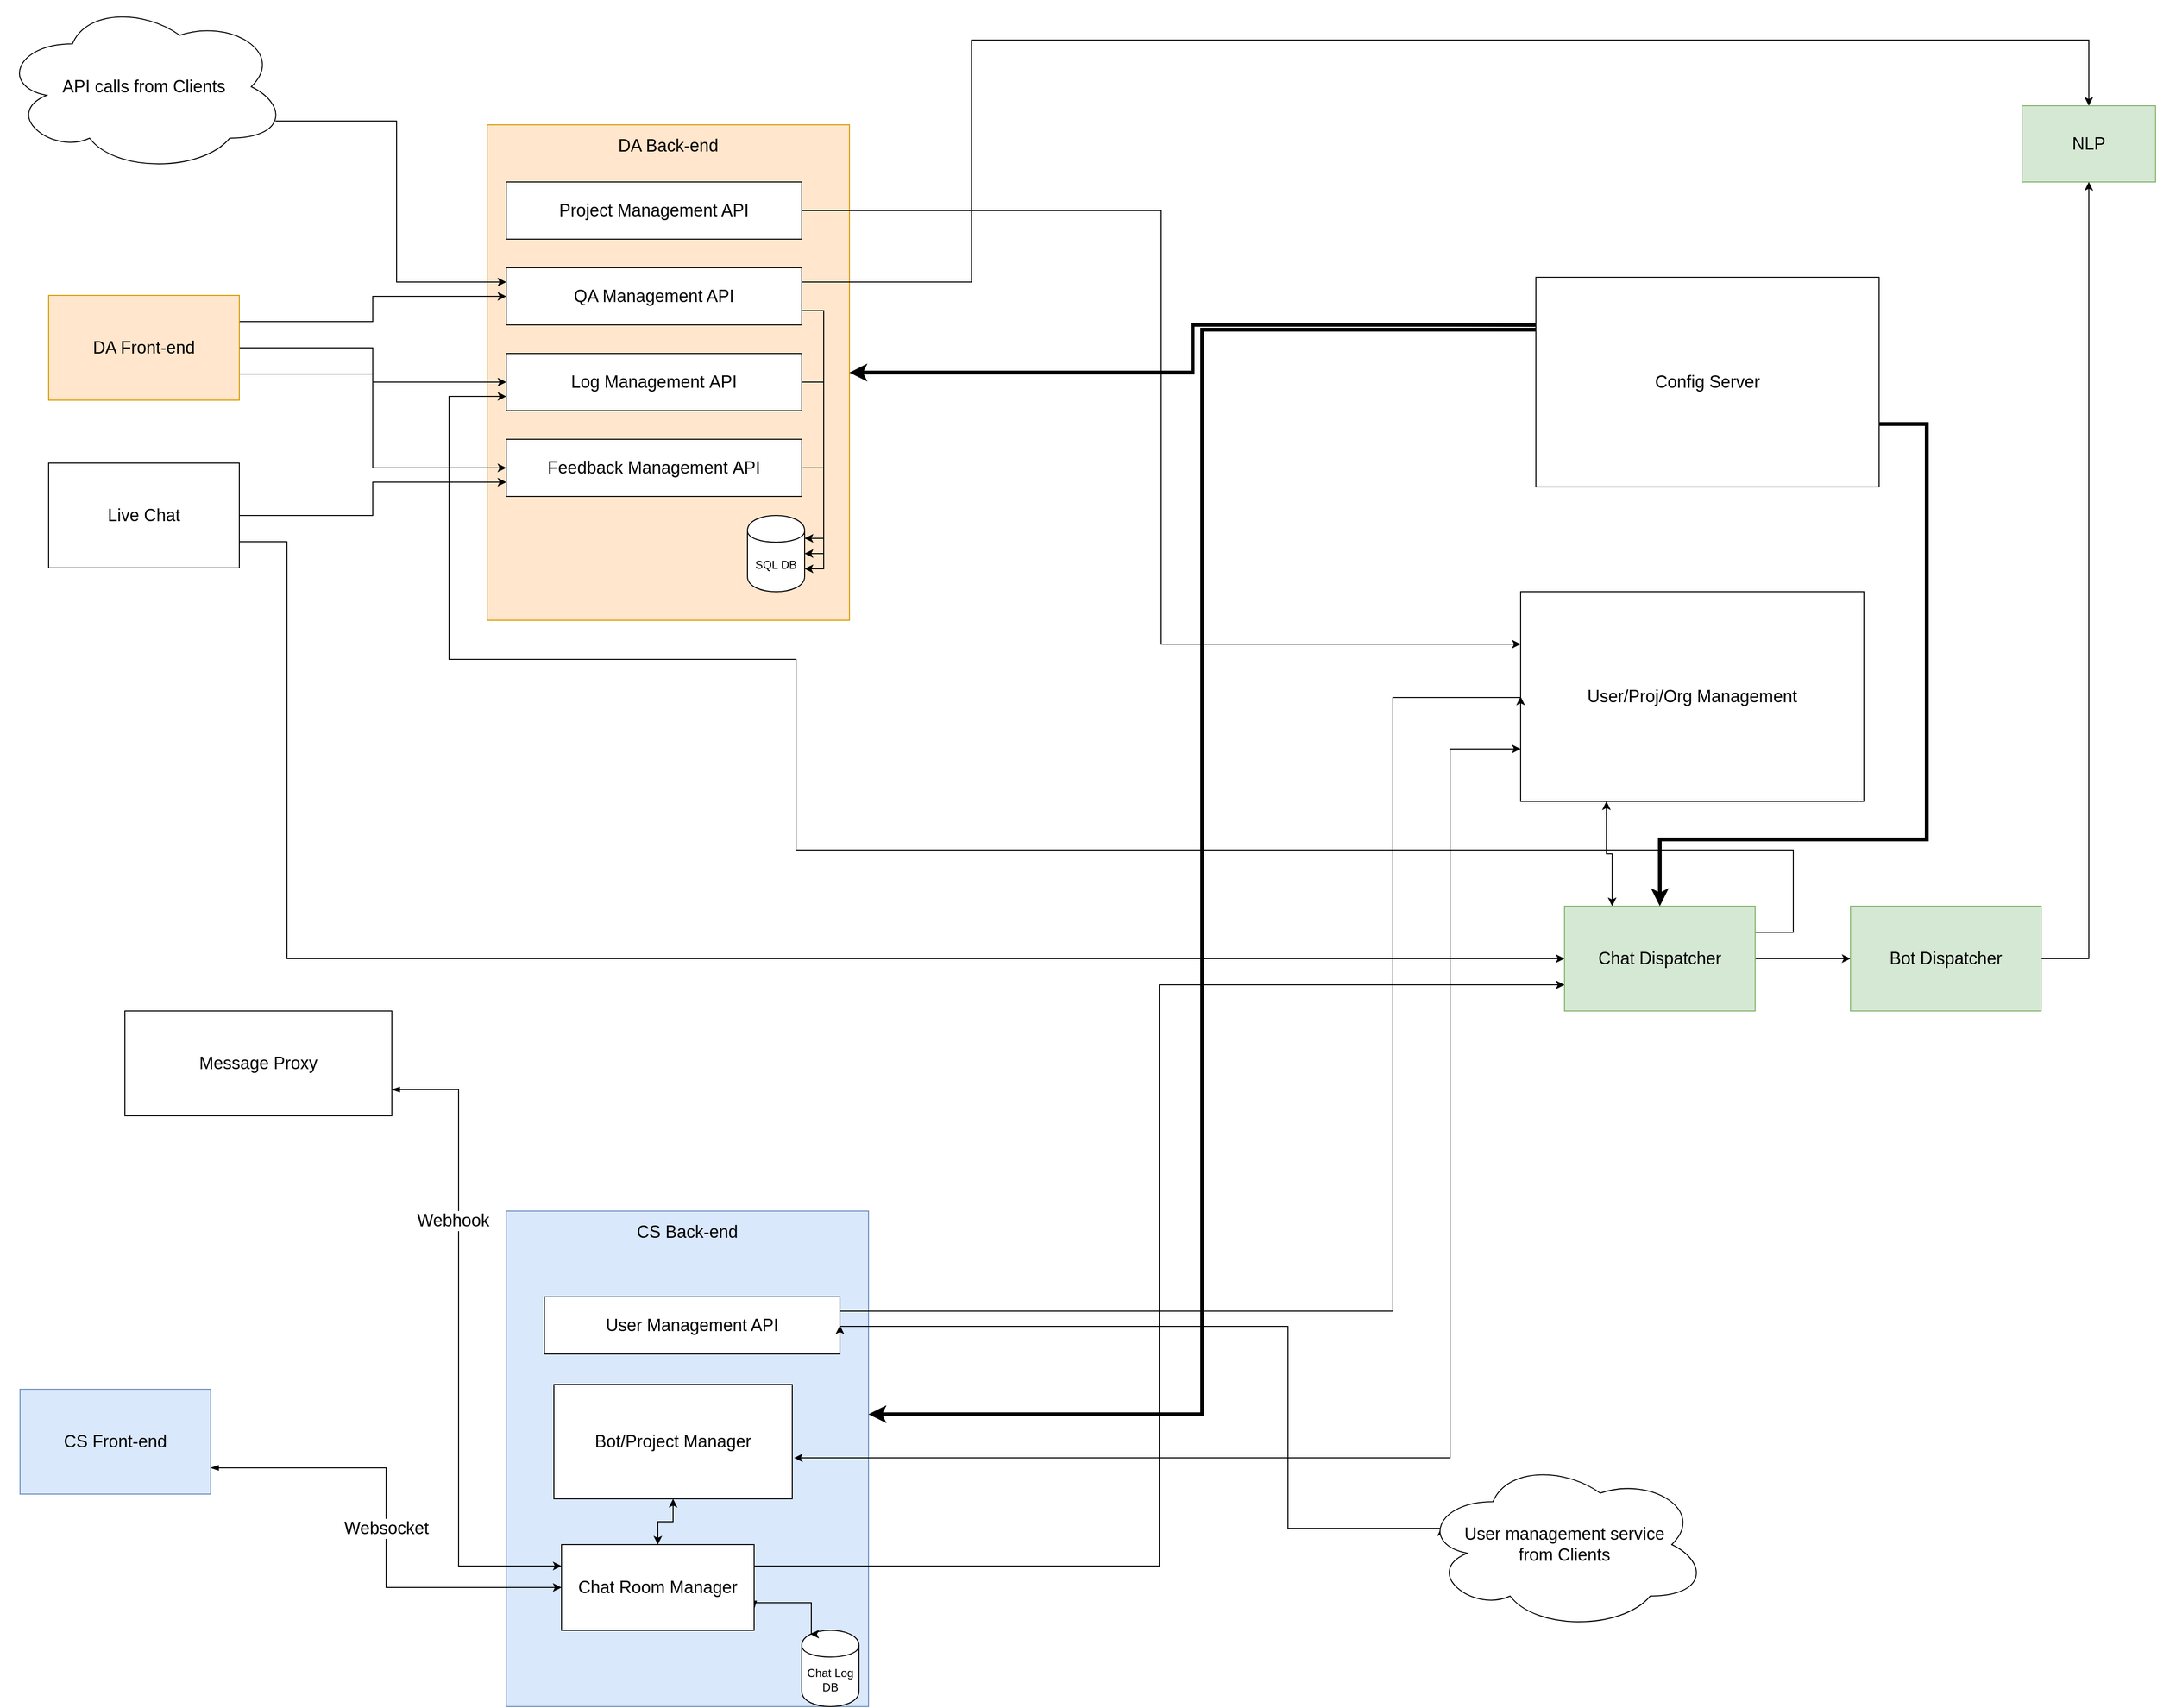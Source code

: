 <mxfile version="10.6.5" type="github"><diagram id="9TfAA45ldHkdpDvrwiB8" name="Page-1"><mxGraphModel dx="1836" dy="1084" grid="1" gridSize="10" guides="1" tooltips="1" connect="1" arrows="1" fold="1" page="1" pageScale="1" pageWidth="1169" pageHeight="827" math="0" shadow="0"><root><mxCell id="0"/><mxCell id="1" parent="0"/><mxCell id="wkHAoXPxZHRxnAhIWwIK-34" value="&lt;font style=&quot;font-size: 18px&quot;&gt;CS Back-end&lt;br&gt;&lt;br&gt;&lt;br&gt;&lt;br&gt;&lt;br&gt;&lt;br&gt;&lt;br&gt;&lt;br&gt;&lt;br&gt;&lt;br&gt;&lt;br&gt;&lt;br&gt;&lt;br&gt;&lt;br&gt;&lt;br&gt;&lt;br&gt;&lt;br&gt;&lt;br&gt;&lt;br&gt;&lt;br&gt;&lt;br&gt;&lt;br&gt;&lt;br&gt;&lt;/font&gt;" style="rounded=0;whiteSpace=wrap;html=1;fillColor=#dae8fc;strokeColor=#6c8ebf;" vertex="1" parent="1"><mxGeometry x="590" y="1510" width="380" height="520" as="geometry"/></mxCell><mxCell id="TZnbipR859p0bmX0A505-3" value="&lt;font style=&quot;font-size: 18px&quot;&gt;DA Back-end&lt;br&gt;&lt;br&gt;&lt;br&gt;&lt;br&gt;&lt;br&gt;&lt;br&gt;&lt;br&gt;&lt;br&gt;&lt;br&gt;&lt;br&gt;&lt;br&gt;&lt;br&gt;&lt;br&gt;&lt;br&gt;&lt;br&gt;&lt;br&gt;&lt;br&gt;&lt;br&gt;&lt;br&gt;&lt;br&gt;&lt;br&gt;&lt;br&gt;&lt;br&gt;&lt;/font&gt;" style="rounded=0;whiteSpace=wrap;html=1;fillColor=#ffe6cc;strokeColor=#d79b00;" parent="1" vertex="1"><mxGeometry x="570" y="370" width="380" height="520" as="geometry"/></mxCell><mxCell id="wkHAoXPxZHRxnAhIWwIK-21" style="edgeStyle=orthogonalEdgeStyle;rounded=0;orthogonalLoop=1;jettySize=auto;html=1;exitX=1;exitY=0.25;exitDx=0;exitDy=0;entryX=0;entryY=0.5;entryDx=0;entryDy=0;startArrow=none;startFill=0;" edge="1" parent="1" source="wkHAoXPxZHRxnAhIWwIK-20" target="TZnbipR859p0bmX0A505-8"><mxGeometry relative="1" as="geometry"/></mxCell><mxCell id="wkHAoXPxZHRxnAhIWwIK-24" style="edgeStyle=orthogonalEdgeStyle;rounded=0;orthogonalLoop=1;jettySize=auto;html=1;exitX=1;exitY=0.5;exitDx=0;exitDy=0;entryX=0;entryY=0.5;entryDx=0;entryDy=0;startArrow=none;startFill=0;" edge="1" parent="1" source="wkHAoXPxZHRxnAhIWwIK-20" target="wkHAoXPxZHRxnAhIWwIK-7"><mxGeometry relative="1" as="geometry"/></mxCell><mxCell id="wkHAoXPxZHRxnAhIWwIK-25" style="edgeStyle=orthogonalEdgeStyle;rounded=0;orthogonalLoop=1;jettySize=auto;html=1;exitX=1;exitY=0.75;exitDx=0;exitDy=0;entryX=0;entryY=0.5;entryDx=0;entryDy=0;startArrow=none;startFill=0;" edge="1" parent="1" source="wkHAoXPxZHRxnAhIWwIK-20" target="wkHAoXPxZHRxnAhIWwIK-8"><mxGeometry relative="1" as="geometry"/></mxCell><mxCell id="wkHAoXPxZHRxnAhIWwIK-20" value="&lt;font style=&quot;font-size: 18px&quot;&gt;DA Front-end&lt;br&gt;&lt;/font&gt;" style="rounded=0;whiteSpace=wrap;html=1;fillColor=#ffe6cc;strokeColor=#d79b00;" vertex="1" parent="1"><mxGeometry x="110" y="549" width="200" height="110" as="geometry"/></mxCell><mxCell id="wkHAoXPxZHRxnAhIWwIK-3" style="edgeStyle=orthogonalEdgeStyle;rounded=0;orthogonalLoop=1;jettySize=auto;html=1;exitX=1;exitY=0.25;exitDx=0;exitDy=0;entryX=0.5;entryY=0;entryDx=0;entryDy=0;" edge="1" parent="1" source="TZnbipR859p0bmX0A505-8" target="TZnbipR859p0bmX0A505-9"><mxGeometry relative="1" as="geometry"><Array as="points"><mxPoint x="1078" y="535"/><mxPoint x="1078" y="281"/><mxPoint x="2250" y="281"/></Array></mxGeometry></mxCell><mxCell id="wkHAoXPxZHRxnAhIWwIK-6" style="edgeStyle=orthogonalEdgeStyle;rounded=0;orthogonalLoop=1;jettySize=auto;html=1;exitX=1;exitY=0.75;exitDx=0;exitDy=0;entryX=1;entryY=0.5;entryDx=0;entryDy=0;" edge="1" parent="1" source="TZnbipR859p0bmX0A505-8" target="wkHAoXPxZHRxnAhIWwIK-1"><mxGeometry relative="1" as="geometry"/></mxCell><mxCell id="TZnbipR859p0bmX0A505-8" value="&lt;font style=&quot;font-size: 18px&quot;&gt;QA Management API&lt;/font&gt;" style="rounded=0;whiteSpace=wrap;html=1;" parent="1" vertex="1"><mxGeometry x="590" y="520" width="310" height="60" as="geometry"/></mxCell><mxCell id="TZnbipR859p0bmX0A505-9" value="&lt;font style=&quot;font-size: 18px&quot;&gt;NLP&lt;br&gt;&lt;/font&gt;" style="rounded=0;whiteSpace=wrap;html=1;fillColor=#d5e8d4;strokeColor=#82b366;" parent="1" vertex="1"><mxGeometry x="2180" y="350" width="140" height="80" as="geometry"/></mxCell><mxCell id="wkHAoXPxZHRxnAhIWwIK-1" value="SQL DB&lt;br&gt;" style="shape=cylinder;whiteSpace=wrap;html=1;boundedLbl=1;backgroundOutline=1;" vertex="1" parent="1"><mxGeometry x="843" y="780" width="60" height="80" as="geometry"/></mxCell><mxCell id="wkHAoXPxZHRxnAhIWwIK-9" style="edgeStyle=orthogonalEdgeStyle;rounded=0;orthogonalLoop=1;jettySize=auto;html=1;exitX=1;exitY=0.5;exitDx=0;exitDy=0;entryX=1;entryY=0.3;entryDx=0;entryDy=0;" edge="1" parent="1" source="wkHAoXPxZHRxnAhIWwIK-7" target="wkHAoXPxZHRxnAhIWwIK-1"><mxGeometry relative="1" as="geometry"/></mxCell><mxCell id="wkHAoXPxZHRxnAhIWwIK-7" value="&lt;font style=&quot;font-size: 18px&quot;&gt;Log Management&amp;nbsp;API&lt;/font&gt;" style="rounded=0;whiteSpace=wrap;html=1;" vertex="1" parent="1"><mxGeometry x="590" y="610" width="310" height="60" as="geometry"/></mxCell><mxCell id="wkHAoXPxZHRxnAhIWwIK-10" style="edgeStyle=orthogonalEdgeStyle;rounded=0;orthogonalLoop=1;jettySize=auto;html=1;exitX=1;exitY=0.5;exitDx=0;exitDy=0;entryX=1;entryY=0.7;entryDx=0;entryDy=0;" edge="1" parent="1" source="wkHAoXPxZHRxnAhIWwIK-8" target="wkHAoXPxZHRxnAhIWwIK-1"><mxGeometry relative="1" as="geometry"/></mxCell><mxCell id="wkHAoXPxZHRxnAhIWwIK-8" value="&lt;font style=&quot;font-size: 18px&quot;&gt;Feedback Management&amp;nbsp;API&lt;/font&gt;" style="rounded=0;whiteSpace=wrap;html=1;" vertex="1" parent="1"><mxGeometry x="590" y="700" width="310" height="60" as="geometry"/></mxCell><mxCell id="wkHAoXPxZHRxnAhIWwIK-16" style="edgeStyle=orthogonalEdgeStyle;rounded=0;orthogonalLoop=1;jettySize=auto;html=1;exitX=0;exitY=0.25;exitDx=0;exitDy=0;startArrow=none;startFill=0;strokeWidth=4;entryX=1;entryY=0.41;entryDx=0;entryDy=0;entryPerimeter=0;" edge="1" parent="1" source="wkHAoXPxZHRxnAhIWwIK-12" target="wkHAoXPxZHRxnAhIWwIK-34"><mxGeometry relative="1" as="geometry"/></mxCell><mxCell id="wkHAoXPxZHRxnAhIWwIK-12" value="&lt;font style=&quot;font-size: 18px&quot;&gt;Config Server&lt;br&gt;&lt;/font&gt;" style="rounded=0;whiteSpace=wrap;html=1;" vertex="1" parent="1"><mxGeometry x="1670" y="530" width="360" height="220" as="geometry"/></mxCell><mxCell id="wkHAoXPxZHRxnAhIWwIK-56" style="edgeStyle=orthogonalEdgeStyle;rounded=0;orthogonalLoop=1;jettySize=auto;html=1;exitX=0;exitY=0.75;exitDx=0;exitDy=0;entryX=1.008;entryY=0.642;entryDx=0;entryDy=0;entryPerimeter=0;startArrow=classic;startFill=1;strokeWidth=1;" edge="1" parent="1" source="wkHAoXPxZHRxnAhIWwIK-13" target="wkHAoXPxZHRxnAhIWwIK-54"><mxGeometry relative="1" as="geometry"><Array as="points"><mxPoint x="1580" y="1025"/><mxPoint x="1580" y="1769"/></Array></mxGeometry></mxCell><mxCell id="wkHAoXPxZHRxnAhIWwIK-13" value="&lt;font style=&quot;font-size: 18px&quot;&gt;User/Proj/Org Management&lt;br&gt;&lt;/font&gt;" style="rounded=0;whiteSpace=wrap;html=1;" vertex="1" parent="1"><mxGeometry x="1654" y="860" width="360" height="220" as="geometry"/></mxCell><mxCell id="wkHAoXPxZHRxnAhIWwIK-19" style="edgeStyle=orthogonalEdgeStyle;rounded=0;orthogonalLoop=1;jettySize=auto;html=1;exitX=0.96;exitY=0.7;exitDx=0;exitDy=0;exitPerimeter=0;entryX=0;entryY=0.25;entryDx=0;entryDy=0;startArrow=none;startFill=0;" edge="1" parent="1" source="wkHAoXPxZHRxnAhIWwIK-18" target="TZnbipR859p0bmX0A505-8"><mxGeometry relative="1" as="geometry"/></mxCell><mxCell id="wkHAoXPxZHRxnAhIWwIK-18" value="&lt;font style=&quot;font-size: 18px&quot;&gt;API calls from Clients&lt;/font&gt;" style="ellipse;shape=cloud;whiteSpace=wrap;html=1;" vertex="1" parent="1"><mxGeometry x="60" y="240" width="300" height="180" as="geometry"/></mxCell><mxCell id="wkHAoXPxZHRxnAhIWwIK-27" style="edgeStyle=orthogonalEdgeStyle;rounded=0;orthogonalLoop=1;jettySize=auto;html=1;exitX=1;exitY=0.5;exitDx=0;exitDy=0;entryX=0;entryY=0.75;entryDx=0;entryDy=0;startArrow=none;startFill=0;" edge="1" parent="1" source="wkHAoXPxZHRxnAhIWwIK-26" target="wkHAoXPxZHRxnAhIWwIK-8"><mxGeometry relative="1" as="geometry"/></mxCell><mxCell id="wkHAoXPxZHRxnAhIWwIK-30" style="edgeStyle=orthogonalEdgeStyle;rounded=0;orthogonalLoop=1;jettySize=auto;html=1;exitX=1;exitY=0.75;exitDx=0;exitDy=0;entryX=0;entryY=0.5;entryDx=0;entryDy=0;startArrow=none;startFill=0;" edge="1" parent="1" source="wkHAoXPxZHRxnAhIWwIK-26" target="wkHAoXPxZHRxnAhIWwIK-28"><mxGeometry relative="1" as="geometry"><Array as="points"><mxPoint x="360" y="807"/><mxPoint x="360" y="1245"/></Array></mxGeometry></mxCell><mxCell id="wkHAoXPxZHRxnAhIWwIK-26" value="&lt;font style=&quot;font-size: 18px&quot;&gt;Live Chat&lt;/font&gt;" style="rounded=0;whiteSpace=wrap;html=1;" vertex="1" parent="1"><mxGeometry x="110" y="725" width="200" height="110" as="geometry"/></mxCell><mxCell id="wkHAoXPxZHRxnAhIWwIK-29" style="edgeStyle=orthogonalEdgeStyle;rounded=0;orthogonalLoop=1;jettySize=auto;html=1;exitX=1;exitY=0.25;exitDx=0;exitDy=0;entryX=0;entryY=0.75;entryDx=0;entryDy=0;startArrow=none;startFill=0;" edge="1" parent="1" source="wkHAoXPxZHRxnAhIWwIK-28" target="wkHAoXPxZHRxnAhIWwIK-7"><mxGeometry relative="1" as="geometry"><Array as="points"><mxPoint x="1940" y="1217"/><mxPoint x="1940" y="1131"/><mxPoint x="894" y="1131"/><mxPoint x="894" y="931"/><mxPoint x="530" y="931"/><mxPoint x="530" y="655"/></Array></mxGeometry></mxCell><mxCell id="wkHAoXPxZHRxnAhIWwIK-32" style="edgeStyle=orthogonalEdgeStyle;rounded=0;orthogonalLoop=1;jettySize=auto;html=1;exitX=1;exitY=0.5;exitDx=0;exitDy=0;entryX=0;entryY=0.5;entryDx=0;entryDy=0;startArrow=none;startFill=0;" edge="1" parent="1" source="wkHAoXPxZHRxnAhIWwIK-28" target="wkHAoXPxZHRxnAhIWwIK-31"><mxGeometry relative="1" as="geometry"/></mxCell><mxCell id="wkHAoXPxZHRxnAhIWwIK-58" style="edgeStyle=orthogonalEdgeStyle;rounded=0;orthogonalLoop=1;jettySize=auto;html=1;exitX=0.25;exitY=0;exitDx=0;exitDy=0;entryX=0.25;entryY=1;entryDx=0;entryDy=0;startArrow=classic;startFill=1;strokeWidth=1;" edge="1" parent="1" source="wkHAoXPxZHRxnAhIWwIK-28" target="wkHAoXPxZHRxnAhIWwIK-13"><mxGeometry relative="1" as="geometry"/></mxCell><mxCell id="wkHAoXPxZHRxnAhIWwIK-28" value="&lt;font style=&quot;font-size: 18px&quot;&gt;Chat Dispatcher&lt;/font&gt;" style="rounded=0;whiteSpace=wrap;html=1;fillColor=#d5e8d4;strokeColor=#82b366;" vertex="1" parent="1"><mxGeometry x="1700" y="1190" width="200" height="110" as="geometry"/></mxCell><mxCell id="wkHAoXPxZHRxnAhIWwIK-33" style="edgeStyle=orthogonalEdgeStyle;rounded=0;orthogonalLoop=1;jettySize=auto;html=1;exitX=1;exitY=0.5;exitDx=0;exitDy=0;entryX=0.5;entryY=1;entryDx=0;entryDy=0;startArrow=none;startFill=0;" edge="1" parent="1" source="wkHAoXPxZHRxnAhIWwIK-31" target="TZnbipR859p0bmX0A505-9"><mxGeometry relative="1" as="geometry"/></mxCell><mxCell id="wkHAoXPxZHRxnAhIWwIK-31" value="&lt;font style=&quot;font-size: 18px&quot;&gt;Bot&amp;nbsp;Dispatcher&lt;/font&gt;" style="rounded=0;whiteSpace=wrap;html=1;fillColor=#d5e8d4;strokeColor=#82b366;" vertex="1" parent="1"><mxGeometry x="2000" y="1190" width="200" height="110" as="geometry"/></mxCell><mxCell id="wkHAoXPxZHRxnAhIWwIK-36" style="edgeStyle=orthogonalEdgeStyle;rounded=0;orthogonalLoop=1;jettySize=auto;html=1;exitX=1;exitY=0.25;exitDx=0;exitDy=0;entryX=0;entryY=0.75;entryDx=0;entryDy=0;startArrow=none;startFill=0;" edge="1" parent="1" source="wkHAoXPxZHRxnAhIWwIK-42" target="wkHAoXPxZHRxnAhIWwIK-28"><mxGeometry relative="1" as="geometry"/></mxCell><mxCell id="wkHAoXPxZHRxnAhIWwIK-43" value="&lt;font style=&quot;font-size: 18px&quot;&gt;Websocket&lt;br&gt;&lt;/font&gt;" style="edgeStyle=orthogonalEdgeStyle;rounded=0;orthogonalLoop=1;jettySize=auto;html=1;exitX=1;exitY=0.75;exitDx=0;exitDy=0;entryX=0;entryY=0.5;entryDx=0;entryDy=0;startArrow=blockThin;startFill=1;strokeWidth=1;" edge="1" parent="1" source="wkHAoXPxZHRxnAhIWwIK-35" target="wkHAoXPxZHRxnAhIWwIK-42"><mxGeometry relative="1" as="geometry"/></mxCell><mxCell id="wkHAoXPxZHRxnAhIWwIK-35" value="&lt;font style=&quot;font-size: 18px&quot;&gt;CS Front-end&lt;br&gt;&lt;/font&gt;" style="rounded=0;whiteSpace=wrap;html=1;fillColor=#dae8fc;strokeColor=#6c8ebf;" vertex="1" parent="1"><mxGeometry x="80" y="1697" width="200" height="110" as="geometry"/></mxCell><mxCell id="wkHAoXPxZHRxnAhIWwIK-38" style="edgeStyle=orthogonalEdgeStyle;rounded=0;orthogonalLoop=1;jettySize=auto;html=1;exitX=0;exitY=0.227;exitDx=0;exitDy=0;startArrow=none;startFill=0;strokeWidth=4;entryX=1;entryY=0.5;entryDx=0;entryDy=0;exitPerimeter=0;" edge="1" parent="1" source="wkHAoXPxZHRxnAhIWwIK-12" target="TZnbipR859p0bmX0A505-3"><mxGeometry relative="1" as="geometry"><mxPoint x="1680" y="595" as="sourcePoint"/><mxPoint x="960" y="641" as="targetPoint"/></mxGeometry></mxCell><mxCell id="wkHAoXPxZHRxnAhIWwIK-41" value="Chat Log DB&lt;br&gt;" style="shape=cylinder;whiteSpace=wrap;html=1;boundedLbl=1;backgroundOutline=1;" vertex="1" parent="1"><mxGeometry x="900" y="1950" width="60" height="80" as="geometry"/></mxCell><mxCell id="wkHAoXPxZHRxnAhIWwIK-45" style="edgeStyle=orthogonalEdgeStyle;rounded=0;orthogonalLoop=1;jettySize=auto;html=1;exitX=1;exitY=0.75;exitDx=0;exitDy=0;entryX=0.15;entryY=0.05;entryDx=0;entryDy=0;entryPerimeter=0;startArrow=blockThin;startFill=1;strokeWidth=1;" edge="1" parent="1" source="wkHAoXPxZHRxnAhIWwIK-42" target="wkHAoXPxZHRxnAhIWwIK-41"><mxGeometry relative="1" as="geometry"><Array as="points"><mxPoint x="910" y="1921"/></Array></mxGeometry></mxCell><mxCell id="wkHAoXPxZHRxnAhIWwIK-42" value="&lt;font style=&quot;font-size: 18px&quot;&gt;Chat Room Manager&lt;/font&gt;" style="rounded=0;whiteSpace=wrap;html=1;" vertex="1" parent="1"><mxGeometry x="648" y="1860" width="202" height="90" as="geometry"/></mxCell><mxCell id="wkHAoXPxZHRxnAhIWwIK-46" style="edgeStyle=orthogonalEdgeStyle;rounded=0;orthogonalLoop=1;jettySize=auto;html=1;exitX=1;exitY=0.75;exitDx=0;exitDy=0;entryX=0;entryY=0.25;entryDx=0;entryDy=0;startArrow=blockThin;startFill=1;strokeWidth=1;" edge="1" parent="1" source="wkHAoXPxZHRxnAhIWwIK-44" target="wkHAoXPxZHRxnAhIWwIK-42"><mxGeometry relative="1" as="geometry"><Array as="points"><mxPoint x="540" y="1383"/><mxPoint x="540" y="1883"/></Array></mxGeometry></mxCell><mxCell id="wkHAoXPxZHRxnAhIWwIK-51" value="&lt;font style=&quot;font-size: 18px&quot;&gt;Webhook&lt;/font&gt;" style="text;html=1;resizable=0;points=[];align=center;verticalAlign=middle;labelBackgroundColor=#ffffff;" vertex="1" connectable="0" parent="wkHAoXPxZHRxnAhIWwIK-46"><mxGeometry x="-0.389" y="-6" relative="1" as="geometry"><mxPoint as="offset"/></mxGeometry></mxCell><mxCell id="wkHAoXPxZHRxnAhIWwIK-44" value="&lt;font style=&quot;font-size: 18px&quot;&gt;Message Proxy&lt;/font&gt;" style="rounded=0;whiteSpace=wrap;html=1;" vertex="1" parent="1"><mxGeometry x="190" y="1300" width="280" height="110" as="geometry"/></mxCell><mxCell id="wkHAoXPxZHRxnAhIWwIK-48" style="edgeStyle=orthogonalEdgeStyle;rounded=0;orthogonalLoop=1;jettySize=auto;html=1;exitX=1;exitY=0.5;exitDx=0;exitDy=0;entryX=0;entryY=0.25;entryDx=0;entryDy=0;startArrow=none;startFill=0;strokeWidth=1;" edge="1" parent="1" source="wkHAoXPxZHRxnAhIWwIK-47" target="wkHAoXPxZHRxnAhIWwIK-13"><mxGeometry relative="1" as="geometry"/></mxCell><mxCell id="wkHAoXPxZHRxnAhIWwIK-47" value="&lt;font style=&quot;font-size: 18px&quot;&gt;Project Management API&lt;/font&gt;" style="rounded=0;whiteSpace=wrap;html=1;" vertex="1" parent="1"><mxGeometry x="590" y="430" width="310" height="60" as="geometry"/></mxCell><mxCell id="wkHAoXPxZHRxnAhIWwIK-49" value="&lt;font style=&quot;font-size: 18px&quot;&gt;User Management API&lt;/font&gt;" style="rounded=0;whiteSpace=wrap;html=1;" vertex="1" parent="1"><mxGeometry x="630" y="1600" width="310" height="60" as="geometry"/></mxCell><mxCell id="wkHAoXPxZHRxnAhIWwIK-50" style="edgeStyle=orthogonalEdgeStyle;rounded=0;orthogonalLoop=1;jettySize=auto;html=1;entryX=0;entryY=0.5;entryDx=0;entryDy=0;startArrow=none;startFill=0;strokeWidth=1;exitX=1;exitY=0.25;exitDx=0;exitDy=0;" edge="1" parent="1" source="wkHAoXPxZHRxnAhIWwIK-49" target="wkHAoXPxZHRxnAhIWwIK-13"><mxGeometry relative="1" as="geometry"><mxPoint x="944" y="1631" as="sourcePoint"/><Array as="points"><mxPoint x="1520" y="1615"/><mxPoint x="1520" y="971"/><mxPoint x="1654" y="971"/></Array></mxGeometry></mxCell><mxCell id="wkHAoXPxZHRxnAhIWwIK-53" style="edgeStyle=orthogonalEdgeStyle;rounded=0;orthogonalLoop=1;jettySize=auto;html=1;exitX=0.07;exitY=0.4;exitDx=0;exitDy=0;exitPerimeter=0;entryX=1;entryY=0.5;entryDx=0;entryDy=0;startArrow=classic;startFill=1;strokeWidth=1;" edge="1" parent="1" source="wkHAoXPxZHRxnAhIWwIK-52" target="wkHAoXPxZHRxnAhIWwIK-49"><mxGeometry relative="1" as="geometry"><Array as="points"><mxPoint x="1410" y="1843"/><mxPoint x="1410" y="1631"/></Array></mxGeometry></mxCell><mxCell id="wkHAoXPxZHRxnAhIWwIK-52" value="&lt;font style=&quot;font-size: 18px&quot;&gt;User management service&lt;br&gt;from Clients&lt;/font&gt;" style="ellipse;shape=cloud;whiteSpace=wrap;html=1;" vertex="1" parent="1"><mxGeometry x="1550" y="1770" width="300" height="180" as="geometry"/></mxCell><mxCell id="wkHAoXPxZHRxnAhIWwIK-55" style="edgeStyle=orthogonalEdgeStyle;rounded=0;orthogonalLoop=1;jettySize=auto;html=1;exitX=0.5;exitY=1;exitDx=0;exitDy=0;startArrow=classic;startFill=1;strokeWidth=1;" edge="1" parent="1" source="wkHAoXPxZHRxnAhIWwIK-54" target="wkHAoXPxZHRxnAhIWwIK-42"><mxGeometry relative="1" as="geometry"/></mxCell><mxCell id="wkHAoXPxZHRxnAhIWwIK-54" value="&lt;font style=&quot;font-size: 18px&quot;&gt;Bot/Project Manager&lt;/font&gt;" style="rounded=0;whiteSpace=wrap;html=1;" vertex="1" parent="1"><mxGeometry x="640" y="1692" width="250" height="120" as="geometry"/></mxCell><mxCell id="wkHAoXPxZHRxnAhIWwIK-57" style="edgeStyle=orthogonalEdgeStyle;rounded=0;orthogonalLoop=1;jettySize=auto;html=1;exitX=1;exitY=0.7;exitDx=0;exitDy=0;startArrow=none;startFill=0;strokeWidth=4;entryX=0.5;entryY=0;entryDx=0;entryDy=0;exitPerimeter=0;" edge="1" parent="1" source="wkHAoXPxZHRxnAhIWwIK-12" target="wkHAoXPxZHRxnAhIWwIK-28"><mxGeometry relative="1" as="geometry"><mxPoint x="1680" y="590" as="sourcePoint"/><mxPoint x="960" y="640" as="targetPoint"/><Array as="points"><mxPoint x="2080" y="684"/><mxPoint x="2080" y="1120"/><mxPoint x="1800" y="1120"/></Array></mxGeometry></mxCell></root></mxGraphModel></diagram></mxfile>